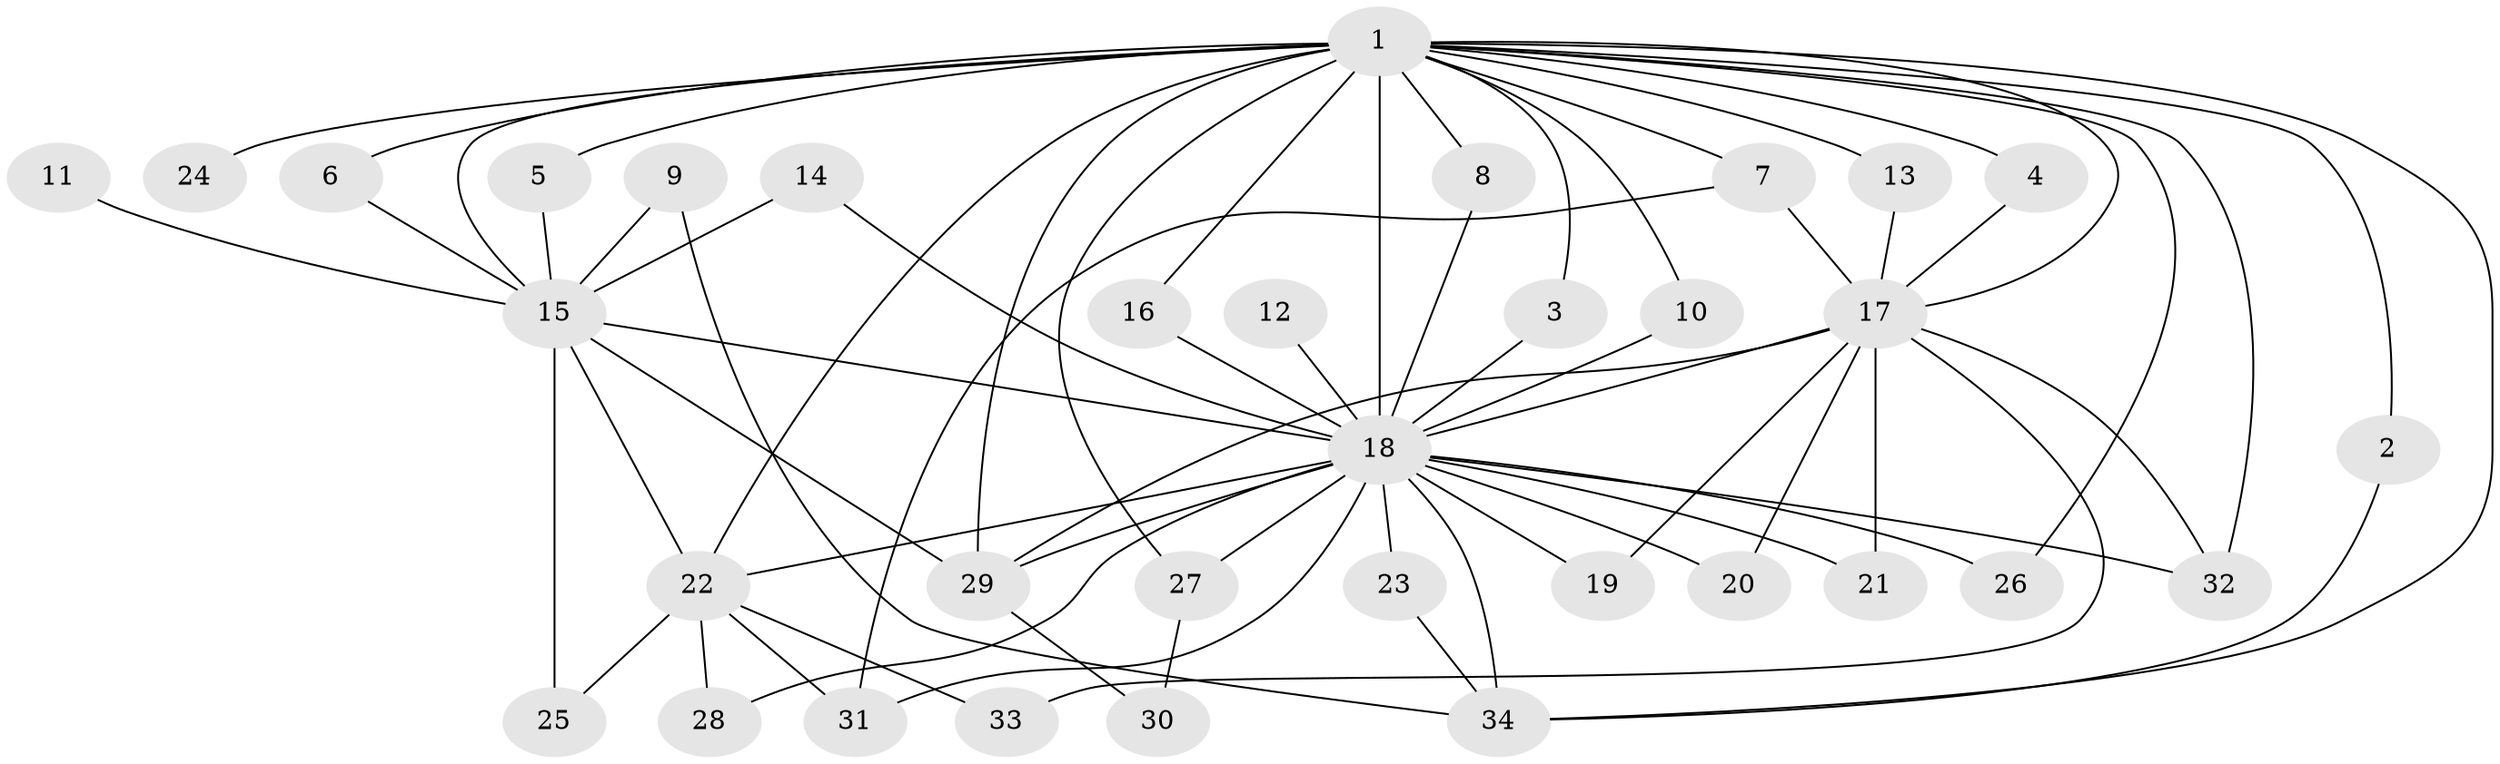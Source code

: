 // original degree distribution, {11: 0.015873015873015872, 16: 0.047619047619047616, 15: 0.015873015873015872, 12: 0.015873015873015872, 20: 0.031746031746031744, 18: 0.015873015873015872, 17: 0.015873015873015872, 6: 0.031746031746031744, 7: 0.015873015873015872, 2: 0.5873015873015873, 3: 0.1111111111111111, 4: 0.047619047619047616, 5: 0.047619047619047616}
// Generated by graph-tools (version 1.1) at 2025/49/03/09/25 03:49:34]
// undirected, 34 vertices, 67 edges
graph export_dot {
graph [start="1"]
  node [color=gray90,style=filled];
  1;
  2;
  3;
  4;
  5;
  6;
  7;
  8;
  9;
  10;
  11;
  12;
  13;
  14;
  15;
  16;
  17;
  18;
  19;
  20;
  21;
  22;
  23;
  24;
  25;
  26;
  27;
  28;
  29;
  30;
  31;
  32;
  33;
  34;
  1 -- 2 [weight=1.0];
  1 -- 3 [weight=1.0];
  1 -- 4 [weight=1.0];
  1 -- 5 [weight=1.0];
  1 -- 6 [weight=1.0];
  1 -- 7 [weight=1.0];
  1 -- 8 [weight=2.0];
  1 -- 10 [weight=1.0];
  1 -- 13 [weight=1.0];
  1 -- 15 [weight=9.0];
  1 -- 16 [weight=1.0];
  1 -- 17 [weight=2.0];
  1 -- 18 [weight=12.0];
  1 -- 22 [weight=5.0];
  1 -- 24 [weight=2.0];
  1 -- 26 [weight=1.0];
  1 -- 27 [weight=2.0];
  1 -- 29 [weight=1.0];
  1 -- 32 [weight=1.0];
  1 -- 34 [weight=1.0];
  2 -- 34 [weight=1.0];
  3 -- 18 [weight=1.0];
  4 -- 17 [weight=1.0];
  5 -- 15 [weight=1.0];
  6 -- 15 [weight=1.0];
  7 -- 17 [weight=1.0];
  7 -- 31 [weight=1.0];
  8 -- 18 [weight=1.0];
  9 -- 15 [weight=1.0];
  9 -- 34 [weight=1.0];
  10 -- 18 [weight=1.0];
  11 -- 15 [weight=1.0];
  12 -- 18 [weight=2.0];
  13 -- 17 [weight=1.0];
  14 -- 15 [weight=1.0];
  14 -- 18 [weight=1.0];
  15 -- 18 [weight=6.0];
  15 -- 22 [weight=3.0];
  15 -- 25 [weight=2.0];
  15 -- 29 [weight=1.0];
  16 -- 18 [weight=1.0];
  17 -- 18 [weight=2.0];
  17 -- 19 [weight=1.0];
  17 -- 20 [weight=1.0];
  17 -- 21 [weight=1.0];
  17 -- 29 [weight=1.0];
  17 -- 32 [weight=1.0];
  17 -- 33 [weight=1.0];
  18 -- 19 [weight=1.0];
  18 -- 20 [weight=1.0];
  18 -- 21 [weight=1.0];
  18 -- 22 [weight=4.0];
  18 -- 23 [weight=1.0];
  18 -- 26 [weight=1.0];
  18 -- 27 [weight=2.0];
  18 -- 28 [weight=1.0];
  18 -- 29 [weight=2.0];
  18 -- 31 [weight=1.0];
  18 -- 32 [weight=1.0];
  18 -- 34 [weight=2.0];
  22 -- 25 [weight=1.0];
  22 -- 28 [weight=1.0];
  22 -- 31 [weight=2.0];
  22 -- 33 [weight=1.0];
  23 -- 34 [weight=1.0];
  27 -- 30 [weight=1.0];
  29 -- 30 [weight=1.0];
}
